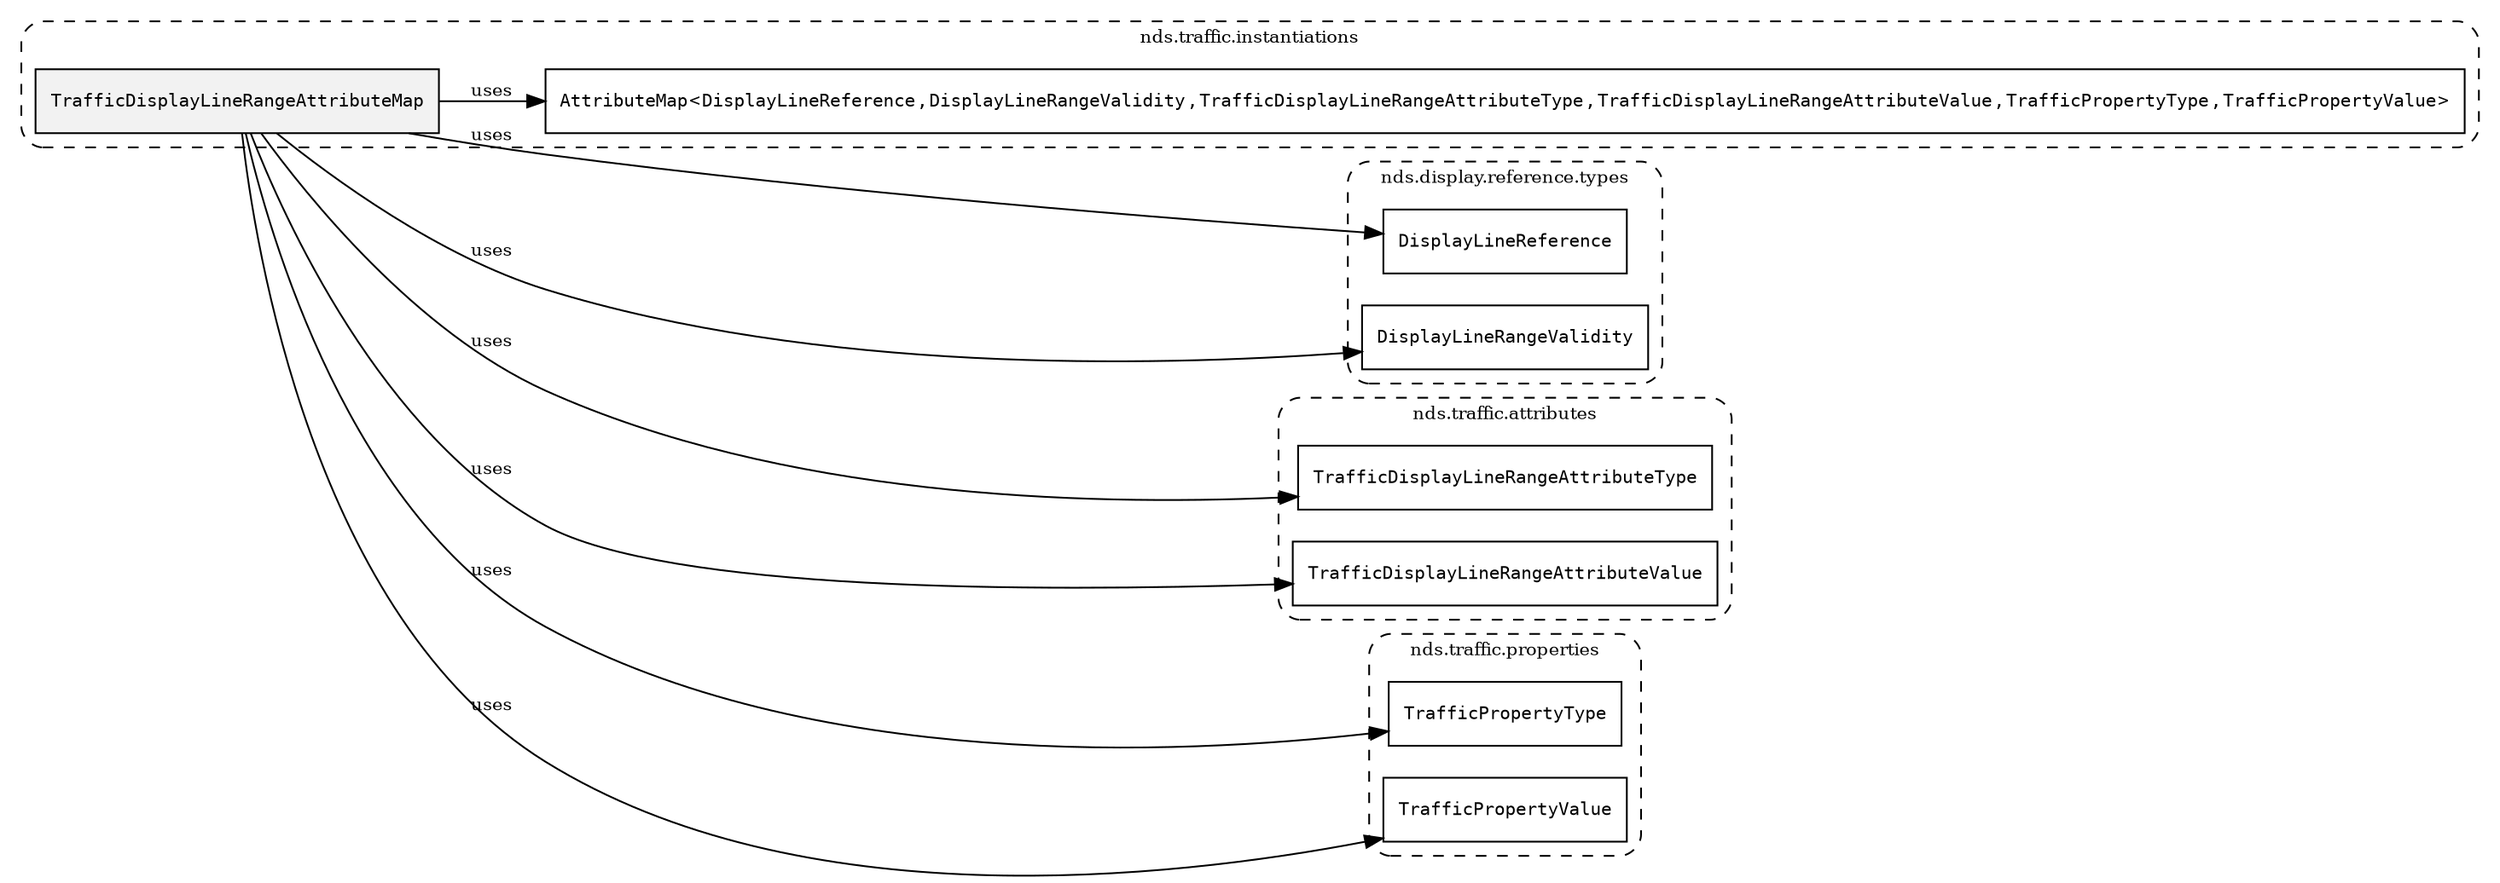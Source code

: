 /**
 * This dot file creates symbol collaboration diagram for TrafficDisplayLineRangeAttributeMap.
 */
digraph ZSERIO
{
    node [shape=box, fontsize=10];
    rankdir="LR";
    fontsize=10;
    tooltip="TrafficDisplayLineRangeAttributeMap collaboration diagram";

    subgraph "cluster_nds.traffic.instantiations"
    {
        style="dashed, rounded";
        label="nds.traffic.instantiations";
        tooltip="Package nds.traffic.instantiations";
        href="../../../content/packages/nds.traffic.instantiations.html#Package-nds-traffic-instantiations";
        target="_parent";

        "TrafficDisplayLineRangeAttributeMap" [style="filled", fillcolor="#0000000D", target="_parent", label=<<font face="monospace"><table align="center" border="0" cellspacing="0" cellpadding="0"><tr><td href="../../../content/packages/nds.traffic.instantiations.html#InstantiateType-TrafficDisplayLineRangeAttributeMap" title="InstantiateType defined in nds.traffic.instantiations">TrafficDisplayLineRangeAttributeMap</td></tr></table></font>>];
        "AttributeMap&lt;DisplayLineReference,DisplayLineRangeValidity,TrafficDisplayLineRangeAttributeType,TrafficDisplayLineRangeAttributeValue,TrafficPropertyType,TrafficPropertyValue&gt;" [target="_parent", label=<<font face="monospace"><table align="center" border="0" cellspacing="0" cellpadding="0"><tr><td href="../../../content/packages/nds.core.attributemap.html#Structure-AttributeMap" title="Structure defined in nds.core.attributemap">AttributeMap</td><td>&lt;</td><td><table align="center" border="0" cellspacing="0" cellpadding="0"><tr><td href="../../../content/packages/nds.display.reference.types.html#Structure-DisplayLineReference" title="Structure defined in nds.display.reference.types">DisplayLineReference</td></tr></table></td><td>,</td><td><table align="center" border="0" cellspacing="0" cellpadding="0"><tr><td href="../../../content/packages/nds.display.reference.types.html#Structure-DisplayLineRangeValidity" title="Structure defined in nds.display.reference.types">DisplayLineRangeValidity</td></tr></table></td><td>,</td><td><table align="center" border="0" cellspacing="0" cellpadding="0"><tr><td href="../../../content/packages/nds.traffic.attributes.html#Enum-TrafficDisplayLineRangeAttributeType" title="Enum defined in nds.traffic.attributes">TrafficDisplayLineRangeAttributeType</td></tr></table></td><td>,</td><td><table align="center" border="0" cellspacing="0" cellpadding="0"><tr><td href="../../../content/packages/nds.traffic.attributes.html#Choice-TrafficDisplayLineRangeAttributeValue" title="Choice defined in nds.traffic.attributes">TrafficDisplayLineRangeAttributeValue</td></tr></table></td><td>,</td><td><table align="center" border="0" cellspacing="0" cellpadding="0"><tr><td href="../../../content/packages/nds.traffic.properties.html#Structure-TrafficPropertyType" title="Structure defined in nds.traffic.properties">TrafficPropertyType</td></tr></table></td><td>,</td><td><table align="center" border="0" cellspacing="0" cellpadding="0"><tr><td href="../../../content/packages/nds.traffic.properties.html#Structure-TrafficPropertyValue" title="Structure defined in nds.traffic.properties">TrafficPropertyValue</td></tr></table></td><td>&gt;</td></tr></table></font>>];
    }

    subgraph "cluster_nds.display.reference.types"
    {
        style="dashed, rounded";
        label="nds.display.reference.types";
        tooltip="Package nds.display.reference.types";
        href="../../../content/packages/nds.display.reference.types.html#Package-nds-display-reference-types";
        target="_parent";

        "DisplayLineReference" [target="_parent", label=<<font face="monospace"><table align="center" border="0" cellspacing="0" cellpadding="0"><tr><td href="../../../content/packages/nds.display.reference.types.html#Structure-DisplayLineReference" title="Structure defined in nds.display.reference.types">DisplayLineReference</td></tr></table></font>>];
        "DisplayLineRangeValidity" [target="_parent", label=<<font face="monospace"><table align="center" border="0" cellspacing="0" cellpadding="0"><tr><td href="../../../content/packages/nds.display.reference.types.html#Structure-DisplayLineRangeValidity" title="Structure defined in nds.display.reference.types">DisplayLineRangeValidity</td></tr></table></font>>];
    }

    subgraph "cluster_nds.traffic.attributes"
    {
        style="dashed, rounded";
        label="nds.traffic.attributes";
        tooltip="Package nds.traffic.attributes";
        href="../../../content/packages/nds.traffic.attributes.html#Package-nds-traffic-attributes";
        target="_parent";

        "TrafficDisplayLineRangeAttributeType" [target="_parent", label=<<font face="monospace"><table align="center" border="0" cellspacing="0" cellpadding="0"><tr><td href="../../../content/packages/nds.traffic.attributes.html#Enum-TrafficDisplayLineRangeAttributeType" title="Enum defined in nds.traffic.attributes">TrafficDisplayLineRangeAttributeType</td></tr></table></font>>];
        "TrafficDisplayLineRangeAttributeValue" [target="_parent", label=<<font face="monospace"><table align="center" border="0" cellspacing="0" cellpadding="0"><tr><td href="../../../content/packages/nds.traffic.attributes.html#Choice-TrafficDisplayLineRangeAttributeValue" title="Choice defined in nds.traffic.attributes">TrafficDisplayLineRangeAttributeValue</td></tr></table></font>>];
    }

    subgraph "cluster_nds.traffic.properties"
    {
        style="dashed, rounded";
        label="nds.traffic.properties";
        tooltip="Package nds.traffic.properties";
        href="../../../content/packages/nds.traffic.properties.html#Package-nds-traffic-properties";
        target="_parent";

        "TrafficPropertyType" [target="_parent", label=<<font face="monospace"><table align="center" border="0" cellspacing="0" cellpadding="0"><tr><td href="../../../content/packages/nds.traffic.properties.html#Structure-TrafficPropertyType" title="Structure defined in nds.traffic.properties">TrafficPropertyType</td></tr></table></font>>];
        "TrafficPropertyValue" [target="_parent", label=<<font face="monospace"><table align="center" border="0" cellspacing="0" cellpadding="0"><tr><td href="../../../content/packages/nds.traffic.properties.html#Structure-TrafficPropertyValue" title="Structure defined in nds.traffic.properties">TrafficPropertyValue</td></tr></table></font>>];
    }

    "TrafficDisplayLineRangeAttributeMap" -> "AttributeMap&lt;DisplayLineReference,DisplayLineRangeValidity,TrafficDisplayLineRangeAttributeType,TrafficDisplayLineRangeAttributeValue,TrafficPropertyType,TrafficPropertyValue&gt;" [label="uses", fontsize=10];
    "TrafficDisplayLineRangeAttributeMap" -> "DisplayLineReference" [label="uses", fontsize=10];
    "TrafficDisplayLineRangeAttributeMap" -> "DisplayLineRangeValidity" [label="uses", fontsize=10];
    "TrafficDisplayLineRangeAttributeMap" -> "TrafficDisplayLineRangeAttributeType" [label="uses", fontsize=10];
    "TrafficDisplayLineRangeAttributeMap" -> "TrafficDisplayLineRangeAttributeValue" [label="uses", fontsize=10];
    "TrafficDisplayLineRangeAttributeMap" -> "TrafficPropertyType" [label="uses", fontsize=10];
    "TrafficDisplayLineRangeAttributeMap" -> "TrafficPropertyValue" [label="uses", fontsize=10];
}

